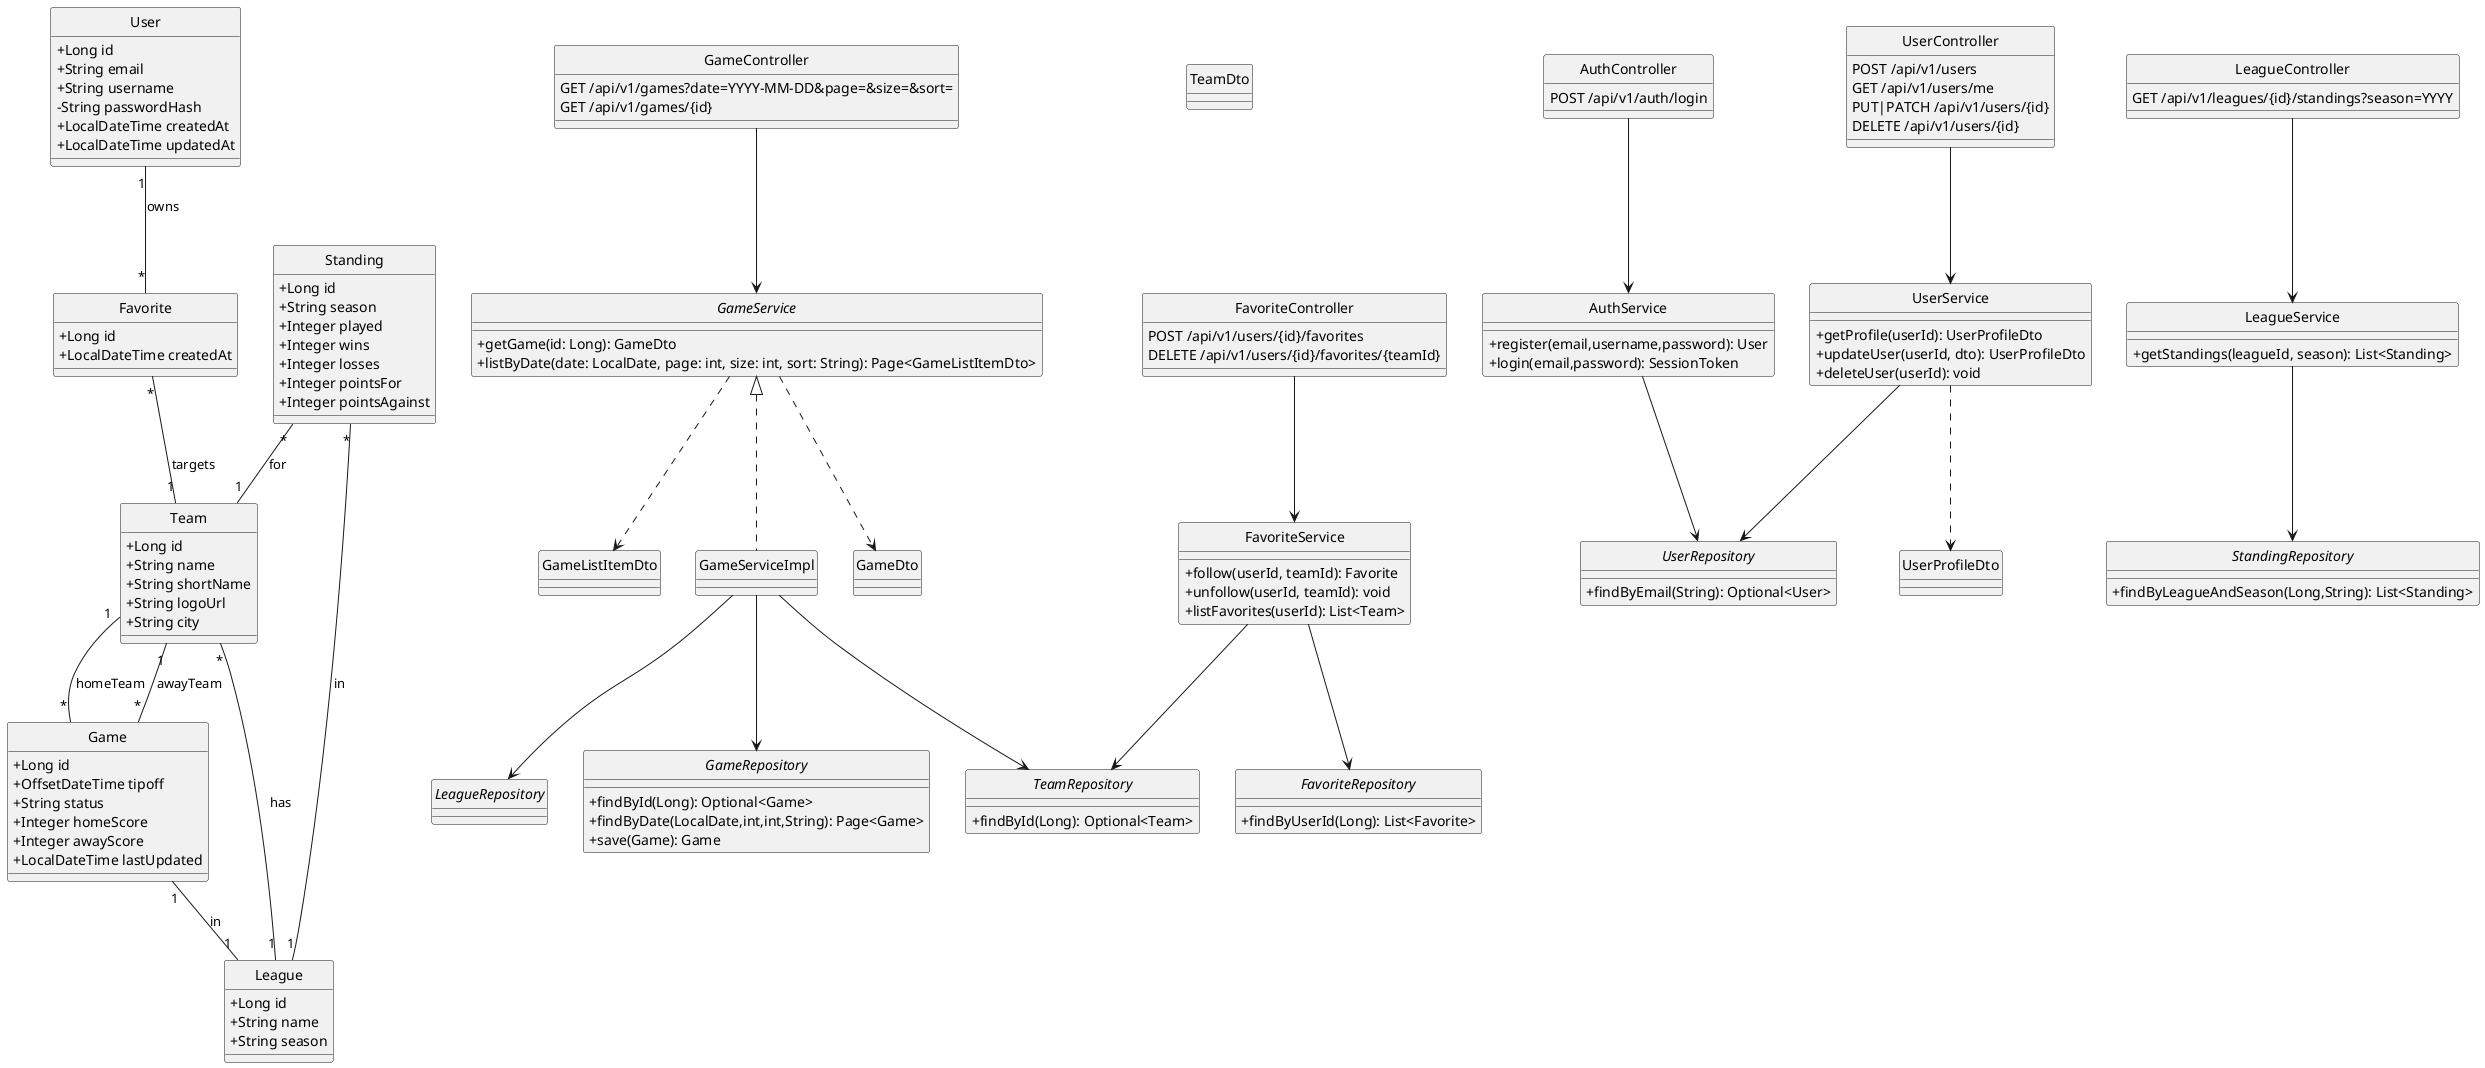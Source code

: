 # BasketMob — PlantUML Diagrams (A2 Contracts)
---

## Class Diagram (contracts locked)

```plantuml
@startuml
hide circle
skinparam classAttributeIconSize 0

' === Entities ===
class User {
  +Long id
  +String email
  +String username
  -String passwordHash
  +LocalDateTime createdAt
  +LocalDateTime updatedAt
}
class Team {
  +Long id
  +String name
  +String shortName
  +String logoUrl
  +String city
}
class League {
  +Long id
  +String name
  +String season
}
class Game {
  +Long id
  +OffsetDateTime tipoff
  +String status
  +Integer homeScore
  +Integer awayScore
  +LocalDateTime lastUpdated
}
class Standing {
  +Long id
  +String season
  +Integer played
  +Integer wins
  +Integer losses
  +Integer pointsFor
  +Integer pointsAgainst
}
class Favorite {
  +Long id
  +LocalDateTime createdAt
}

' === DTOs ===
class GameDto
class GameListItemDto
class TeamDto
class UserProfileDto

' === Repositories ===
interface UserRepository
interface TeamRepository
interface LeagueRepository
interface GameRepository
interface StandingRepository
interface FavoriteRepository

UserRepository : +findByEmail(String): Optional<User>
TeamRepository : +findById(Long): Optional<Team>
GameRepository : +findById(Long): Optional<Game>
GameRepository : +findByDate(LocalDate,int,int,String): Page<Game>
GameRepository : +save(Game): Game
StandingRepository : +findByLeagueAndSeason(Long,String): List<Standing>
FavoriteRepository : +findByUserId(Long): List<Favorite>

' === Services ===
class AuthService {
  +register(email,username,password): User
  +login(email,password): SessionToken
}
class UserService {
  +getProfile(userId): UserProfileDto
  +updateUser(userId, dto): UserProfileDto
  +deleteUser(userId): void
}
interface GameService {
  +getGame(id: Long): GameDto
  +listByDate(date: LocalDate, page: int, size: int, sort: String): Page<GameListItemDto>
}
class GameServiceImpl
class LeagueService {
  +getStandings(leagueId, season): List<Standing>
}
class FavoriteService {
  +follow(userId, teamId): Favorite
  +unfollow(userId, teamId): void
  +listFavorites(userId): List<Team>
}

' === Controllers ===
class AuthController
class UserController
class GameController
class LeagueController
class FavoriteController

AuthController : POST /api/v1/auth/login
UserController : POST /api/v1/users\nGET /api/v1/users/me\nPUT|PATCH /api/v1/users/{id}\nDELETE /api/v1/users/{id}
GameController : GET /api/v1/games?date=YYYY-MM-DD&page=&size=&sort=\nGET /api/v1/games/{id}
LeagueController : GET /api/v1/leagues/{id}/standings?season=YYYY
FavoriteController : POST /api/v1/users/{id}/favorites\nDELETE /api/v1/users/{id}/favorites/{teamId}

' === Relationships ===
League "1" -- "*" Team : has
Team "1" -- "*" Game : homeTeam
Team "1" -- "*" Game : awayTeam
Game  "1" -- "1" League : in
Standing "*" -- "1" Team : for
Standing "*" -- "1" League : in
User "1" -- "*" Favorite : owns
Favorite "*" -- "1" Team : targets

' Controller→Service→Repository
AuthController --> AuthService
UserController --> UserService
GameController --> GameService
LeagueController --> LeagueService
FavoriteController --> FavoriteService

AuthService --> UserRepository
UserService --> UserRepository
FavoriteService --> FavoriteRepository
FavoriteService --> TeamRepository
GameServiceImpl --> GameRepository
GameServiceImpl --> LeagueRepository
GameServiceImpl --> TeamRepository
LeagueService --> StandingRepository

GameService ..> GameDto
GameService ..> GameListItemDto
UserService ..> UserProfileDto

GameService <|.. GameServiceImpl
@enduml
```

---

## Sequence — UC1: GET /api/v1/games/{id}

```plantuml
@startuml
title UC1: View Game Details

actor Client
Client -> GameController : GET /api/v1/games/{id}
activate GameController

GameController -> GameService : getGame(id: Long)
activate GameService

GameService -> GameRepository : findById(id)
activate GameRepository
GameRepository --> GameService : Optional<Game>
deactivate GameRepository

alt Game not found
  GameService --> GameController : NotFound("GAME_NOT_FOUND")
  GameController --> Client : 404 {code,message}
  deactivate GameService
  deactivate GameController
else Game found
  GameService -> TeamRepository : findById(game.homeTeamId)
  TeamRepository --> GameService : Optional<Team>
  GameService -> TeamRepository : findById(game.awayTeamId)
  TeamRepository --> GameService : Optional<Team>

  GameService --> GameController : GameDto
  deactivate GameService
  GameController --> Client : 200 JSON (GameDto)
  deactivate GameController
end
@enduml
```

---

## Sequence — UC3: GET /api/v1/games?date=...

```plantuml
@startuml
title UC3: Browse Fixtures by Date (pagination + filters)

actor Client
Client -> GameController : GET /api/v1/games?date=YYYY-MM-DD&page=&size=&sort=
activate GameController

GameController -> GameService : listByDate(date, page, size, sort)
activate GameService

GameService -> GameRepository : findByDate(date, page, size, sort)
activate GameRepository
GameRepository --> GameService : Page<Game>
deactivate GameRepository

GameService --> GameController : Page<GameListItemDto>
deactivate GameService

alt invalid date
  GameController --> Client : 400 {code:"VALIDATION_ERROR"}
else ok
  GameController --> Client : 200 JSON (content[], page,size,total,sort)
end

deactivate GameController
@enduml
```

---

## Sequence — UC2: POST /api/v1/users/{id}/favorites (Follow)

```plantuml
@startuml
title UC2: Follow a Team (secured, idempotent)

actor Client
participant AuthFilter as "Security Filter"
participant FavoriteController
participant FavoriteService
participant FavoriteRepository
participant TeamRepository

Client -> AuthFilter : POST /api/v1/users/{userId}/favorites {teamId}\nAuthorization: Bearer <token>
activate AuthFilter
AuthFilter --> FavoriteController : authenticatedPrincipal(userId)
deactivate AuthFilter
activate FavoriteController

FavoriteController -> FavoriteService : follow(userId, teamId)
activate FavoriteService

FavoriteService -> TeamRepository : findById(teamId)
TeamRepository --> FavoriteService : Optional<Team>

alt team not found
  FavoriteService --> FavoriteController : throw NotFound("TEAM_NOT_FOUND")
  FavoriteController --> Client : 404 {code,message}
  deactivate FavoriteService
  deactivate FavoriteController

end

FavoriteService -> FavoriteRepository : findByUserIdAndTeamId(userId, teamId)
FavoriteRepository --> FavoriteService : Optional<Favorite>

alt already followed
  FavoriteService --> FavoriteController : existing Favorite (idempotent)
  FavoriteController --> Client : 200 JSON (Favorite)
else create relation
  FavoriteService -> FavoriteRepository : save(Favorite{userId, teamId})
  FavoriteRepository --> FavoriteService : Favorite
  FavoriteService --> FavoriteController : Favorite
  FavoriteController --> Client : 201 Created JSON (Favorite)
end

deactivate FavoriteService
deactivate FavoriteController
@enduml
```

